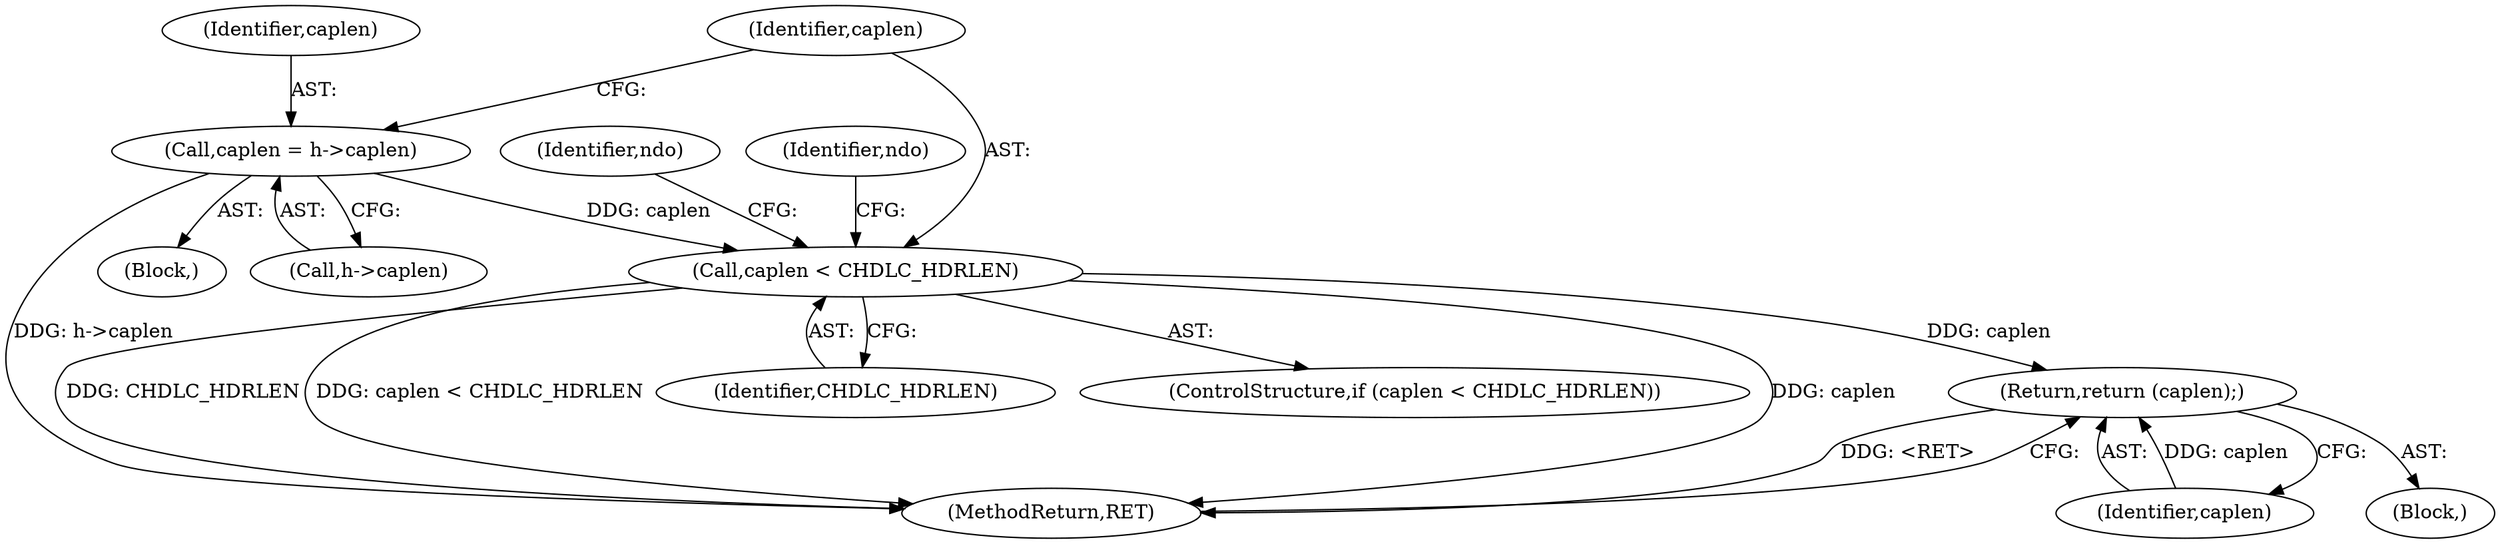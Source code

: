 digraph "1_tcpdump_a1eefe986065846b6c69dbc09afd9fa1a02c4a3d@pointer" {
"1000112" [label="(Call,caplen = h->caplen)"];
"1000118" [label="(Call,caplen < CHDLC_HDRLEN)"];
"1000126" [label="(Return,return (caplen);)"];
"1000120" [label="(Identifier,CHDLC_HDRLEN)"];
"1000113" [label="(Identifier,caplen)"];
"1000124" [label="(Identifier,ndo)"];
"1000127" [label="(Identifier,caplen)"];
"1000118" [label="(Call,caplen < CHDLC_HDRLEN)"];
"1000121" [label="(Block,)"];
"1000119" [label="(Identifier,caplen)"];
"1000126" [label="(Return,return (caplen);)"];
"1000104" [label="(Block,)"];
"1000112" [label="(Call,caplen = h->caplen)"];
"1000117" [label="(ControlStructure,if (caplen < CHDLC_HDRLEN))"];
"1000133" [label="(MethodReturn,RET)"];
"1000114" [label="(Call,h->caplen)"];
"1000130" [label="(Identifier,ndo)"];
"1000112" -> "1000104"  [label="AST: "];
"1000112" -> "1000114"  [label="CFG: "];
"1000113" -> "1000112"  [label="AST: "];
"1000114" -> "1000112"  [label="AST: "];
"1000119" -> "1000112"  [label="CFG: "];
"1000112" -> "1000133"  [label="DDG: h->caplen"];
"1000112" -> "1000118"  [label="DDG: caplen"];
"1000118" -> "1000117"  [label="AST: "];
"1000118" -> "1000120"  [label="CFG: "];
"1000119" -> "1000118"  [label="AST: "];
"1000120" -> "1000118"  [label="AST: "];
"1000124" -> "1000118"  [label="CFG: "];
"1000130" -> "1000118"  [label="CFG: "];
"1000118" -> "1000133"  [label="DDG: caplen < CHDLC_HDRLEN"];
"1000118" -> "1000133"  [label="DDG: caplen"];
"1000118" -> "1000133"  [label="DDG: CHDLC_HDRLEN"];
"1000118" -> "1000126"  [label="DDG: caplen"];
"1000126" -> "1000121"  [label="AST: "];
"1000126" -> "1000127"  [label="CFG: "];
"1000127" -> "1000126"  [label="AST: "];
"1000133" -> "1000126"  [label="CFG: "];
"1000126" -> "1000133"  [label="DDG: <RET>"];
"1000127" -> "1000126"  [label="DDG: caplen"];
}
